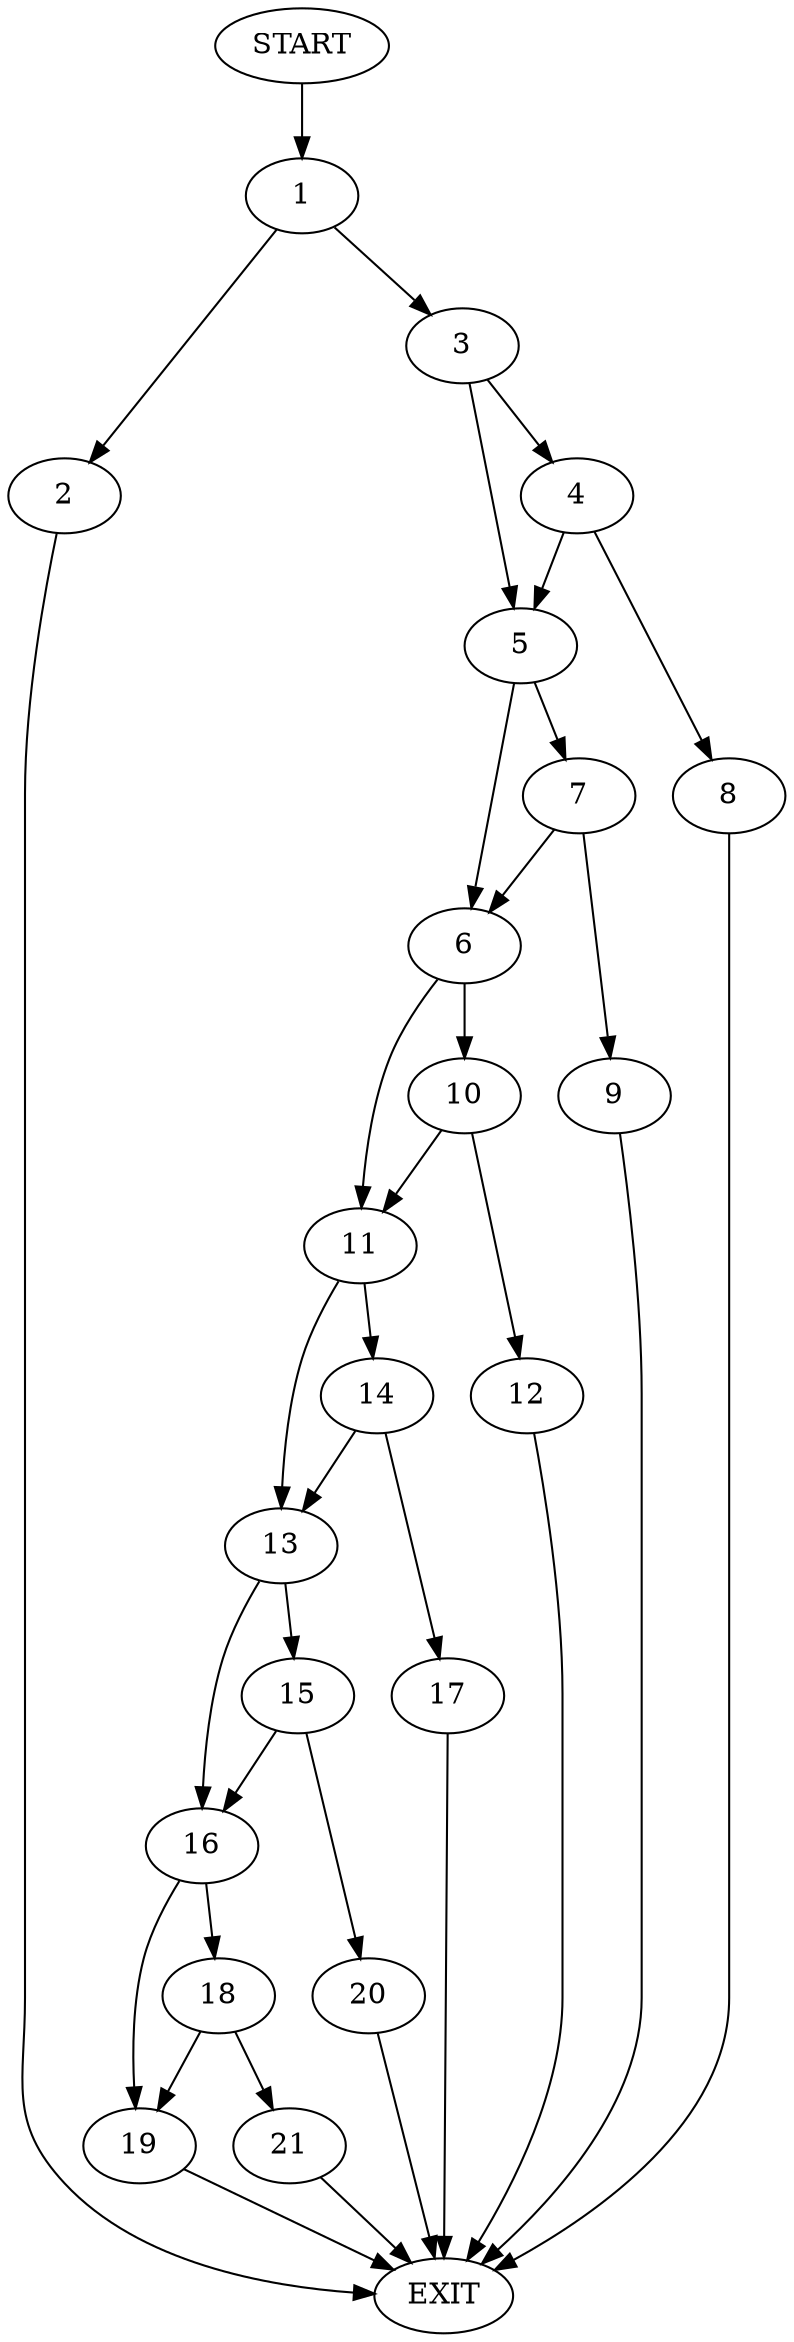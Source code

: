digraph {
0 [label="START"]
22 [label="EXIT"]
0 -> 1
1 -> 2
1 -> 3
3 -> 4
3 -> 5
2 -> 22
5 -> 6
5 -> 7
4 -> 5
4 -> 8
8 -> 22
7 -> 6
7 -> 9
6 -> 10
6 -> 11
9 -> 22
10 -> 12
10 -> 11
11 -> 13
11 -> 14
12 -> 22
13 -> 15
13 -> 16
14 -> 13
14 -> 17
17 -> 22
16 -> 18
16 -> 19
15 -> 20
15 -> 16
20 -> 22
18 -> 19
18 -> 21
19 -> 22
21 -> 22
}
